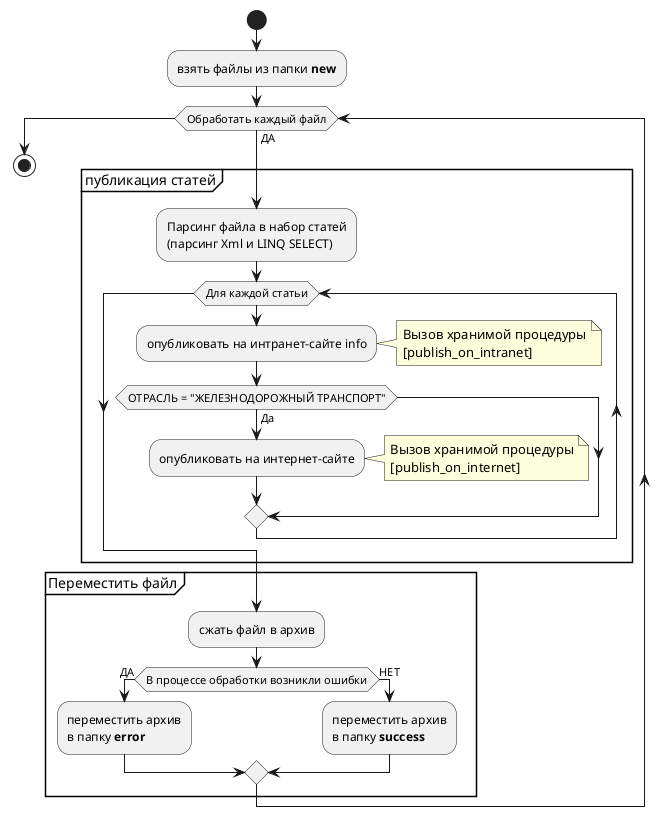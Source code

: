 @startuml
start

:взять файлы из папки **new**;

while (Обработать каждый файл) is (ДА)    
    group публикация cтатей
        :Парсинг файла в набор статей\n(парсинг Xml и LINQ SELECT);
        while(Для каждой статьи)
            :опубликовать на интранет-сайте info;
            note right 
            Вызов хранимой процедуры
            [publish_on_intranet]
            end note
            if (ОТРАСЛЬ = "ЖЕЛЕЗНОДОРОЖНЫЙ ТРАНСПОРТ") then (Да)
                :опубликовать на интернет-сайте;
                note right 
                Вызов хранимой процедуры
                [publish_on_internet]
                end note
            endif
        endwhile
    end group

    group Переместить файл
        :сжать файл в архив;
        if (В процессе обработки возникли ошибки) then (ДА)
            :переместить архив\nв папку **error**;
        else (НЕТ)
            :переместить архив\nв папку **success**;
        endif
    end group

endwhile

stop
@enduml
